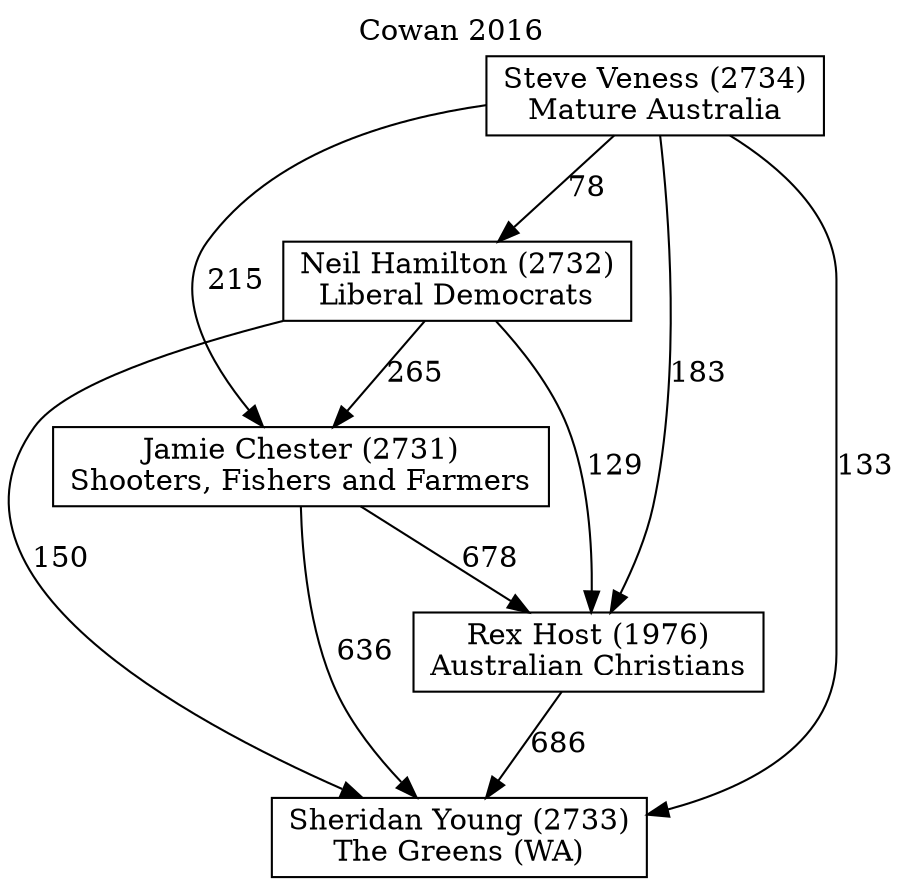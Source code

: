 // House preference flow
digraph "Sheridan Young (2733)_Cowan_2016" {
	graph [label="Cowan 2016" labelloc=t mclimit=10]
	node [shape=box]
	"Sheridan Young (2733)" [label="Sheridan Young (2733)
The Greens (WA)"]
	"Rex Host (1976)" [label="Rex Host (1976)
Australian Christians"]
	"Steve Veness (2734)" [label="Steve Veness (2734)
Mature Australia"]
	"Neil Hamilton (2732)" [label="Neil Hamilton (2732)
Liberal Democrats"]
	"Jamie Chester (2731)" [label="Jamie Chester (2731)
Shooters, Fishers and Farmers"]
	"Steve Veness (2734)" -> "Rex Host (1976)" [label=183]
	"Jamie Chester (2731)" -> "Sheridan Young (2733)" [label=636]
	"Neil Hamilton (2732)" -> "Jamie Chester (2731)" [label=265]
	"Rex Host (1976)" -> "Sheridan Young (2733)" [label=686]
	"Steve Veness (2734)" -> "Sheridan Young (2733)" [label=133]
	"Jamie Chester (2731)" -> "Rex Host (1976)" [label=678]
	"Steve Veness (2734)" -> "Neil Hamilton (2732)" [label=78]
	"Neil Hamilton (2732)" -> "Sheridan Young (2733)" [label=150]
	"Neil Hamilton (2732)" -> "Rex Host (1976)" [label=129]
	"Steve Veness (2734)" -> "Jamie Chester (2731)" [label=215]
}
